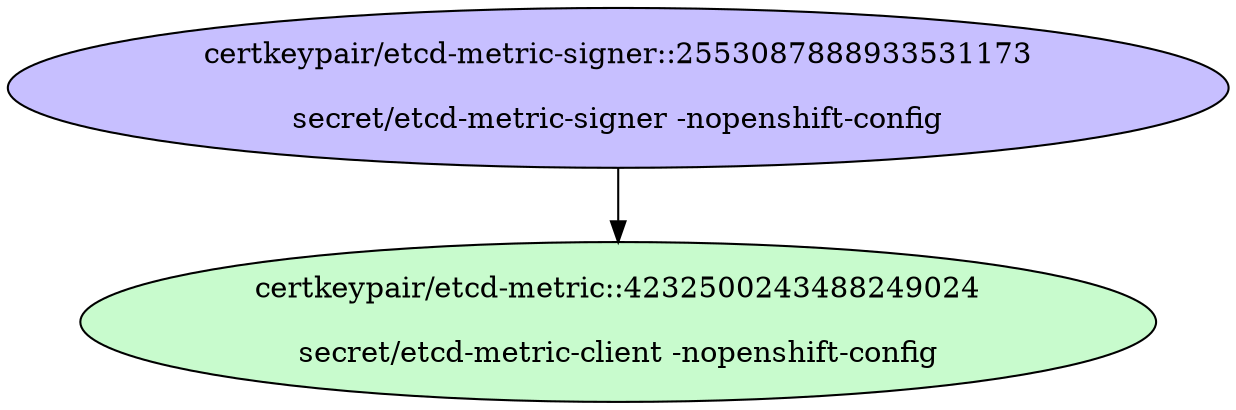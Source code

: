 digraph "Local Certificate" {
  // Node definitions.
  1 [
    label="certkeypair/etcd-metric-signer::2553087888933531173\n\nsecret/etcd-metric-signer -nopenshift-config\n"
    style=filled
    fillcolor="#c7bfff"
  ];
  2 [
    label="certkeypair/etcd-metric::4232500243488249024\n\nsecret/etcd-metric-client -nopenshift-config\n"
    style=filled
    fillcolor="#c8fbcd"
  ];

  // Edge definitions.
  1 -> 2;
}
